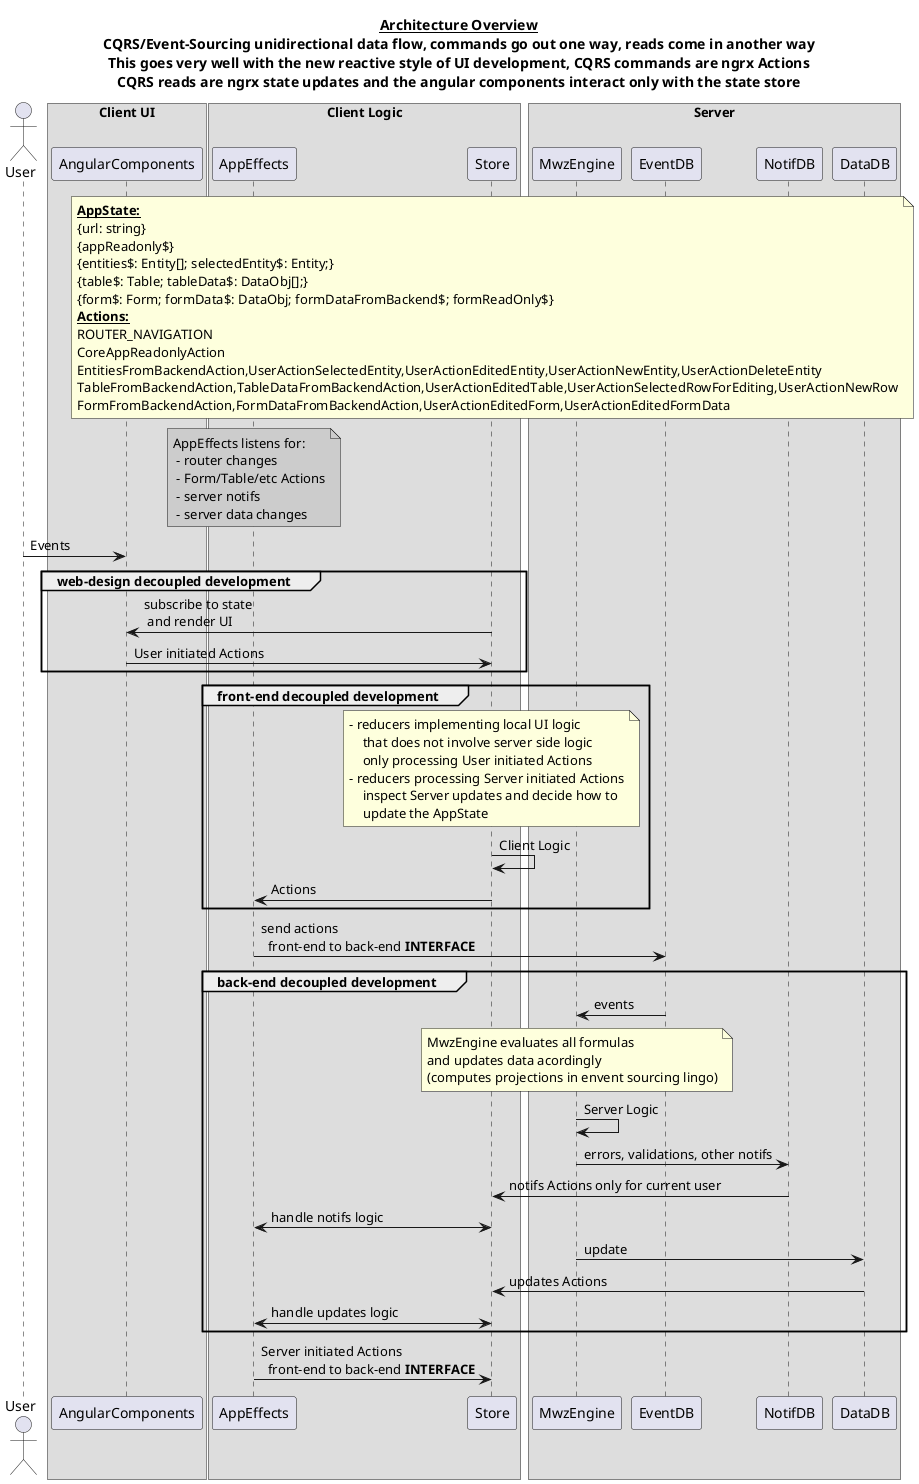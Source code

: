 @startuml architecture

title __Architecture Overview__\n\
CQRS/Event-Sourcing unidirectional data flow, commands go out one way, reads come in another way\n\
This goes very well with the new reactive style of UI development, CQRS commands are ngrx Actions\n\
CQRS reads are ngrx state updates and the angular components interact only with the state store

actor User
box "Client UI"
    participant AngularComponents
end box
box "Client Logic"
    participant AppEffects
    participant Store
end box
box "Server"
    participant MwzEngine
    participant EventDB
    participant NotifDB
    participant DataDB
end box

note over Store
**__AppState:__**
{url: string}
{appReadonly$}
{entities$: Entity[]; selectedEntity$: Entity;}
{table$: Table; tableData$: DataObj[];}
{form$: Form; formData$: DataObj; formDataFromBackend$; formReadOnly$}
**__Actions:__**
ROUTER_NAVIGATION
CoreAppReadonlyAction
EntitiesFromBackendAction,UserActionSelectedEntity,UserActionEditedEntity,UserActionNewEntity,UserActionDeleteEntity
TableFromBackendAction,TableDataFromBackendAction,UserActionEditedTable,UserActionSelectedRowForEditing,UserActionNewRow
FormFromBackendAction,FormDataFromBackendAction,UserActionEditedForm,UserActionEditedFormData
end note

note over AppEffects #CCCCCC
AppEffects listens for:
 - router changes
 - Form/Table/etc Actions
 - server notifs
 - server data changes
end note

User -> AngularComponents: Events

group web-design decoupled development
    AngularComponents <- Store: subscribe to state\n and render UI
    AngularComponents -> Store: User initiated Actions
end

group front-end decoupled development
    note over Store
    - reducers implementing local UI logic
        that does not involve server side logic
        only processing User initiated Actions
    - reducers processing Server initiated Actions
        inspect Server updates and decide how to 
        update the AppState
    end note
    Store -> Store: Client Logic
    Store -> AppEffects: Actions
end

AppEffects -> EventDB: send actions\n\
  front-end to back-end **INTERFACE**

group back-end decoupled development

    EventDB -> MwzEngine: events
    note over MwzEngine
    MwzEngine evaluates all formulas
    and updates data acordingly
    (computes projections in envent sourcing lingo)
    end note
    MwzEngine -> MwzEngine: Server Logic
    MwzEngine -> NotifDB: errors, validations, other notifs
    NotifDB -> Store: notifs Actions only for current user
    AppEffects <-> Store: handle notifs logic
    MwzEngine -> DataDB: update
    DataDB -> Store: updates Actions
    AppEffects <-> Store: handle updates logic
end

AppEffects -> Store: Server initiated Actions\n\
  front-end to back-end **INTERFACE**

@enduml
